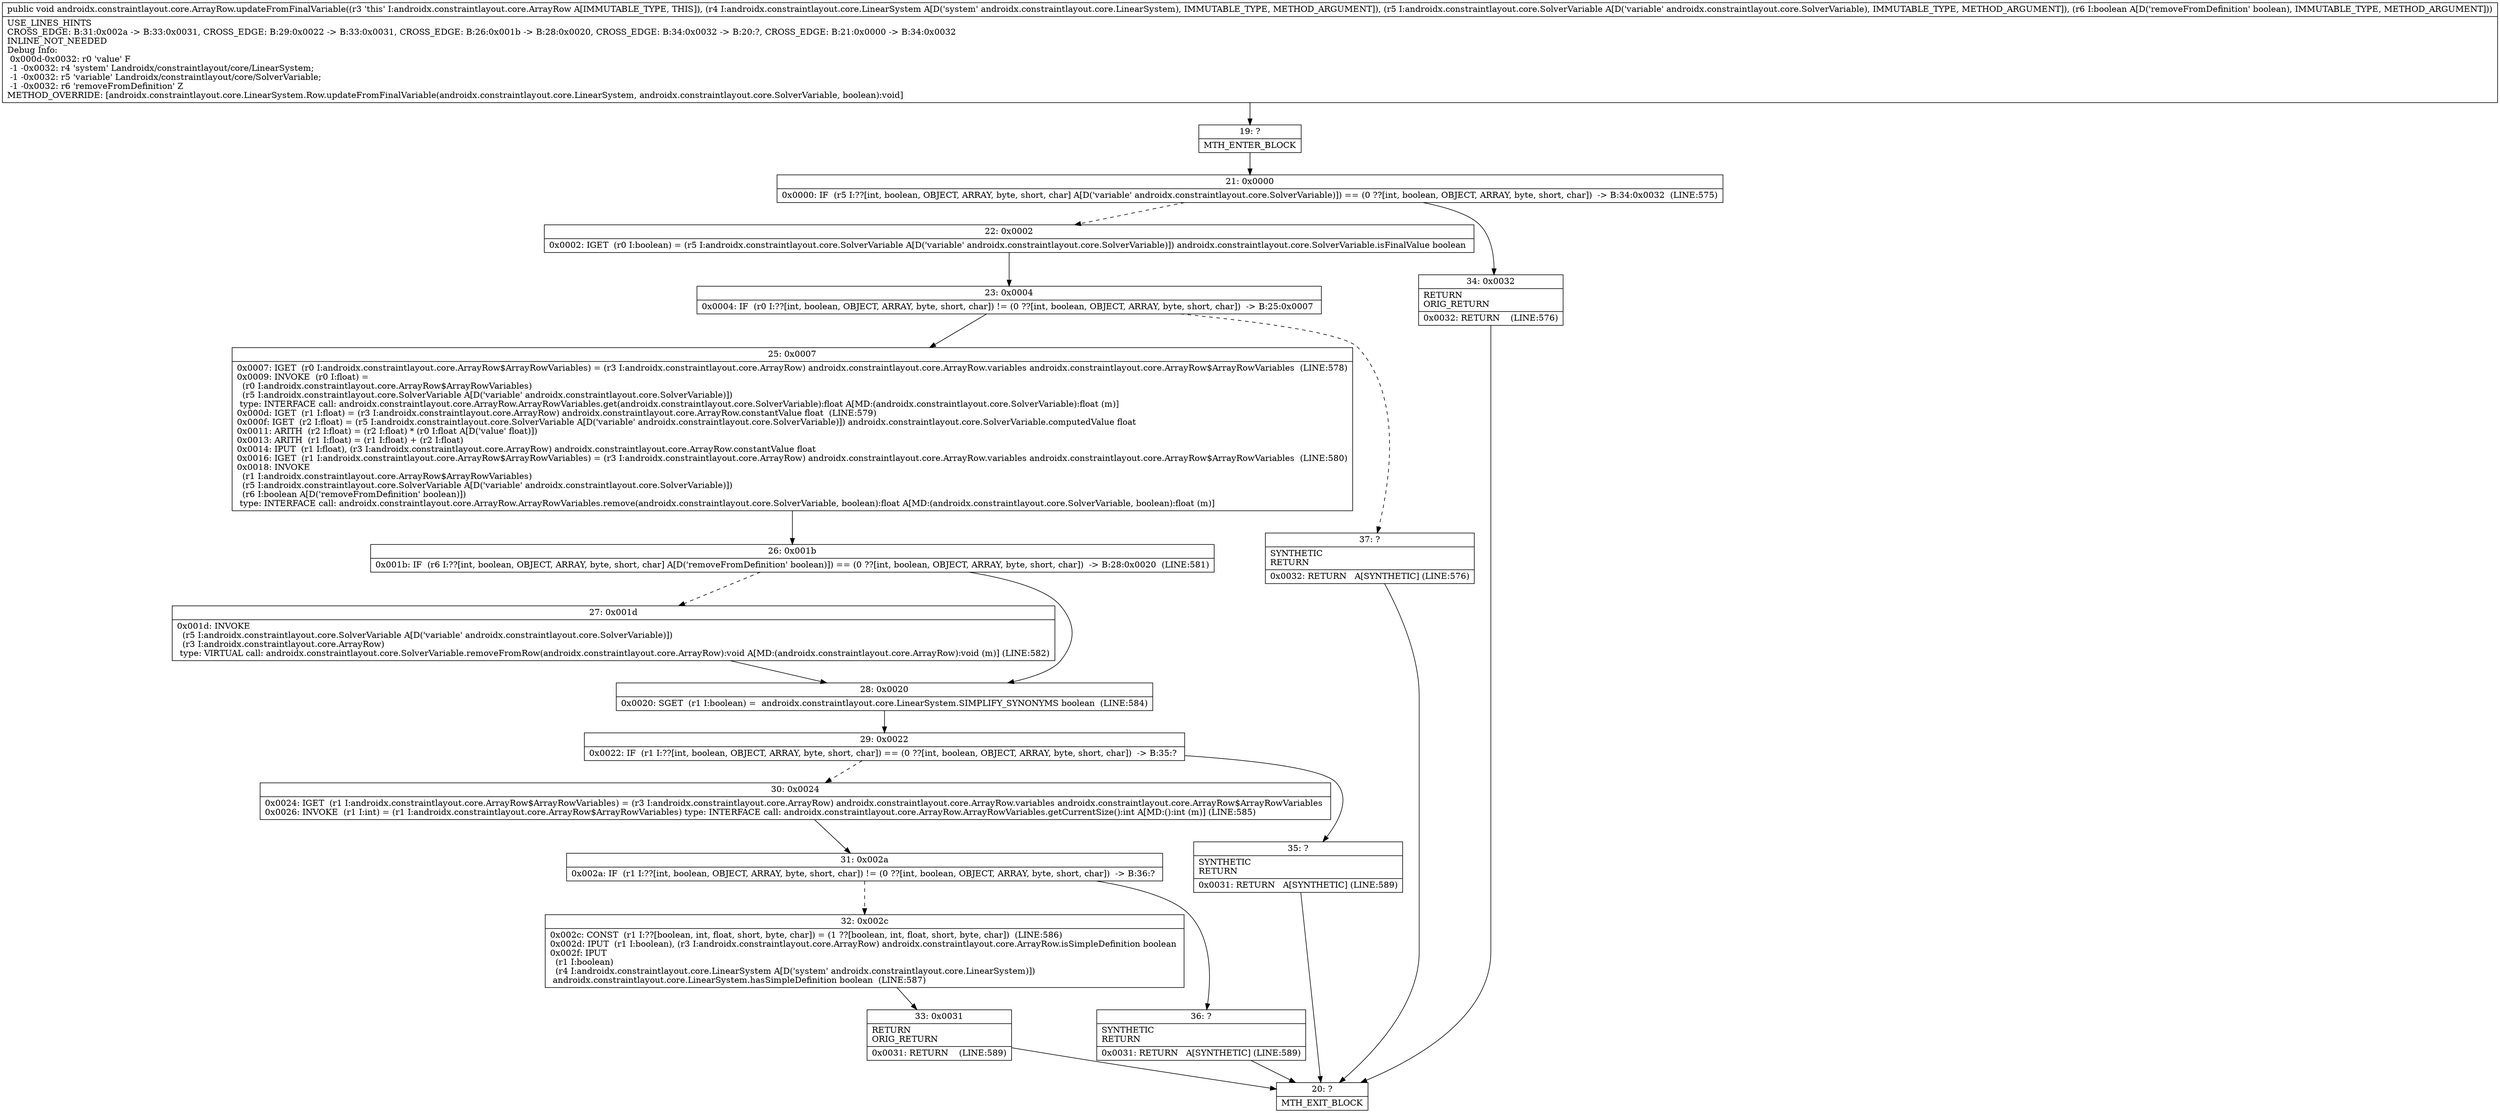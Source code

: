 digraph "CFG forandroidx.constraintlayout.core.ArrayRow.updateFromFinalVariable(Landroidx\/constraintlayout\/core\/LinearSystem;Landroidx\/constraintlayout\/core\/SolverVariable;Z)V" {
Node_19 [shape=record,label="{19\:\ ?|MTH_ENTER_BLOCK\l}"];
Node_21 [shape=record,label="{21\:\ 0x0000|0x0000: IF  (r5 I:??[int, boolean, OBJECT, ARRAY, byte, short, char] A[D('variable' androidx.constraintlayout.core.SolverVariable)]) == (0 ??[int, boolean, OBJECT, ARRAY, byte, short, char])  \-\> B:34:0x0032  (LINE:575)\l}"];
Node_22 [shape=record,label="{22\:\ 0x0002|0x0002: IGET  (r0 I:boolean) = (r5 I:androidx.constraintlayout.core.SolverVariable A[D('variable' androidx.constraintlayout.core.SolverVariable)]) androidx.constraintlayout.core.SolverVariable.isFinalValue boolean \l}"];
Node_23 [shape=record,label="{23\:\ 0x0004|0x0004: IF  (r0 I:??[int, boolean, OBJECT, ARRAY, byte, short, char]) != (0 ??[int, boolean, OBJECT, ARRAY, byte, short, char])  \-\> B:25:0x0007 \l}"];
Node_25 [shape=record,label="{25\:\ 0x0007|0x0007: IGET  (r0 I:androidx.constraintlayout.core.ArrayRow$ArrayRowVariables) = (r3 I:androidx.constraintlayout.core.ArrayRow) androidx.constraintlayout.core.ArrayRow.variables androidx.constraintlayout.core.ArrayRow$ArrayRowVariables  (LINE:578)\l0x0009: INVOKE  (r0 I:float) = \l  (r0 I:androidx.constraintlayout.core.ArrayRow$ArrayRowVariables)\l  (r5 I:androidx.constraintlayout.core.SolverVariable A[D('variable' androidx.constraintlayout.core.SolverVariable)])\l type: INTERFACE call: androidx.constraintlayout.core.ArrayRow.ArrayRowVariables.get(androidx.constraintlayout.core.SolverVariable):float A[MD:(androidx.constraintlayout.core.SolverVariable):float (m)]\l0x000d: IGET  (r1 I:float) = (r3 I:androidx.constraintlayout.core.ArrayRow) androidx.constraintlayout.core.ArrayRow.constantValue float  (LINE:579)\l0x000f: IGET  (r2 I:float) = (r5 I:androidx.constraintlayout.core.SolverVariable A[D('variable' androidx.constraintlayout.core.SolverVariable)]) androidx.constraintlayout.core.SolverVariable.computedValue float \l0x0011: ARITH  (r2 I:float) = (r2 I:float) * (r0 I:float A[D('value' float)]) \l0x0013: ARITH  (r1 I:float) = (r1 I:float) + (r2 I:float) \l0x0014: IPUT  (r1 I:float), (r3 I:androidx.constraintlayout.core.ArrayRow) androidx.constraintlayout.core.ArrayRow.constantValue float \l0x0016: IGET  (r1 I:androidx.constraintlayout.core.ArrayRow$ArrayRowVariables) = (r3 I:androidx.constraintlayout.core.ArrayRow) androidx.constraintlayout.core.ArrayRow.variables androidx.constraintlayout.core.ArrayRow$ArrayRowVariables  (LINE:580)\l0x0018: INVOKE  \l  (r1 I:androidx.constraintlayout.core.ArrayRow$ArrayRowVariables)\l  (r5 I:androidx.constraintlayout.core.SolverVariable A[D('variable' androidx.constraintlayout.core.SolverVariable)])\l  (r6 I:boolean A[D('removeFromDefinition' boolean)])\l type: INTERFACE call: androidx.constraintlayout.core.ArrayRow.ArrayRowVariables.remove(androidx.constraintlayout.core.SolverVariable, boolean):float A[MD:(androidx.constraintlayout.core.SolverVariable, boolean):float (m)]\l}"];
Node_26 [shape=record,label="{26\:\ 0x001b|0x001b: IF  (r6 I:??[int, boolean, OBJECT, ARRAY, byte, short, char] A[D('removeFromDefinition' boolean)]) == (0 ??[int, boolean, OBJECT, ARRAY, byte, short, char])  \-\> B:28:0x0020  (LINE:581)\l}"];
Node_27 [shape=record,label="{27\:\ 0x001d|0x001d: INVOKE  \l  (r5 I:androidx.constraintlayout.core.SolverVariable A[D('variable' androidx.constraintlayout.core.SolverVariable)])\l  (r3 I:androidx.constraintlayout.core.ArrayRow)\l type: VIRTUAL call: androidx.constraintlayout.core.SolverVariable.removeFromRow(androidx.constraintlayout.core.ArrayRow):void A[MD:(androidx.constraintlayout.core.ArrayRow):void (m)] (LINE:582)\l}"];
Node_28 [shape=record,label="{28\:\ 0x0020|0x0020: SGET  (r1 I:boolean) =  androidx.constraintlayout.core.LinearSystem.SIMPLIFY_SYNONYMS boolean  (LINE:584)\l}"];
Node_29 [shape=record,label="{29\:\ 0x0022|0x0022: IF  (r1 I:??[int, boolean, OBJECT, ARRAY, byte, short, char]) == (0 ??[int, boolean, OBJECT, ARRAY, byte, short, char])  \-\> B:35:? \l}"];
Node_30 [shape=record,label="{30\:\ 0x0024|0x0024: IGET  (r1 I:androidx.constraintlayout.core.ArrayRow$ArrayRowVariables) = (r3 I:androidx.constraintlayout.core.ArrayRow) androidx.constraintlayout.core.ArrayRow.variables androidx.constraintlayout.core.ArrayRow$ArrayRowVariables \l0x0026: INVOKE  (r1 I:int) = (r1 I:androidx.constraintlayout.core.ArrayRow$ArrayRowVariables) type: INTERFACE call: androidx.constraintlayout.core.ArrayRow.ArrayRowVariables.getCurrentSize():int A[MD:():int (m)] (LINE:585)\l}"];
Node_31 [shape=record,label="{31\:\ 0x002a|0x002a: IF  (r1 I:??[int, boolean, OBJECT, ARRAY, byte, short, char]) != (0 ??[int, boolean, OBJECT, ARRAY, byte, short, char])  \-\> B:36:? \l}"];
Node_32 [shape=record,label="{32\:\ 0x002c|0x002c: CONST  (r1 I:??[boolean, int, float, short, byte, char]) = (1 ??[boolean, int, float, short, byte, char])  (LINE:586)\l0x002d: IPUT  (r1 I:boolean), (r3 I:androidx.constraintlayout.core.ArrayRow) androidx.constraintlayout.core.ArrayRow.isSimpleDefinition boolean \l0x002f: IPUT  \l  (r1 I:boolean)\l  (r4 I:androidx.constraintlayout.core.LinearSystem A[D('system' androidx.constraintlayout.core.LinearSystem)])\l androidx.constraintlayout.core.LinearSystem.hasSimpleDefinition boolean  (LINE:587)\l}"];
Node_33 [shape=record,label="{33\:\ 0x0031|RETURN\lORIG_RETURN\l|0x0031: RETURN    (LINE:589)\l}"];
Node_20 [shape=record,label="{20\:\ ?|MTH_EXIT_BLOCK\l}"];
Node_36 [shape=record,label="{36\:\ ?|SYNTHETIC\lRETURN\l|0x0031: RETURN   A[SYNTHETIC] (LINE:589)\l}"];
Node_35 [shape=record,label="{35\:\ ?|SYNTHETIC\lRETURN\l|0x0031: RETURN   A[SYNTHETIC] (LINE:589)\l}"];
Node_37 [shape=record,label="{37\:\ ?|SYNTHETIC\lRETURN\l|0x0032: RETURN   A[SYNTHETIC] (LINE:576)\l}"];
Node_34 [shape=record,label="{34\:\ 0x0032|RETURN\lORIG_RETURN\l|0x0032: RETURN    (LINE:576)\l}"];
MethodNode[shape=record,label="{public void androidx.constraintlayout.core.ArrayRow.updateFromFinalVariable((r3 'this' I:androidx.constraintlayout.core.ArrayRow A[IMMUTABLE_TYPE, THIS]), (r4 I:androidx.constraintlayout.core.LinearSystem A[D('system' androidx.constraintlayout.core.LinearSystem), IMMUTABLE_TYPE, METHOD_ARGUMENT]), (r5 I:androidx.constraintlayout.core.SolverVariable A[D('variable' androidx.constraintlayout.core.SolverVariable), IMMUTABLE_TYPE, METHOD_ARGUMENT]), (r6 I:boolean A[D('removeFromDefinition' boolean), IMMUTABLE_TYPE, METHOD_ARGUMENT]))  | USE_LINES_HINTS\lCROSS_EDGE: B:31:0x002a \-\> B:33:0x0031, CROSS_EDGE: B:29:0x0022 \-\> B:33:0x0031, CROSS_EDGE: B:26:0x001b \-\> B:28:0x0020, CROSS_EDGE: B:34:0x0032 \-\> B:20:?, CROSS_EDGE: B:21:0x0000 \-\> B:34:0x0032\lINLINE_NOT_NEEDED\lDebug Info:\l  0x000d\-0x0032: r0 'value' F\l  \-1 \-0x0032: r4 'system' Landroidx\/constraintlayout\/core\/LinearSystem;\l  \-1 \-0x0032: r5 'variable' Landroidx\/constraintlayout\/core\/SolverVariable;\l  \-1 \-0x0032: r6 'removeFromDefinition' Z\lMETHOD_OVERRIDE: [androidx.constraintlayout.core.LinearSystem.Row.updateFromFinalVariable(androidx.constraintlayout.core.LinearSystem, androidx.constraintlayout.core.SolverVariable, boolean):void]\l}"];
MethodNode -> Node_19;Node_19 -> Node_21;
Node_21 -> Node_22[style=dashed];
Node_21 -> Node_34;
Node_22 -> Node_23;
Node_23 -> Node_25;
Node_23 -> Node_37[style=dashed];
Node_25 -> Node_26;
Node_26 -> Node_27[style=dashed];
Node_26 -> Node_28;
Node_27 -> Node_28;
Node_28 -> Node_29;
Node_29 -> Node_30[style=dashed];
Node_29 -> Node_35;
Node_30 -> Node_31;
Node_31 -> Node_32[style=dashed];
Node_31 -> Node_36;
Node_32 -> Node_33;
Node_33 -> Node_20;
Node_36 -> Node_20;
Node_35 -> Node_20;
Node_37 -> Node_20;
Node_34 -> Node_20;
}

